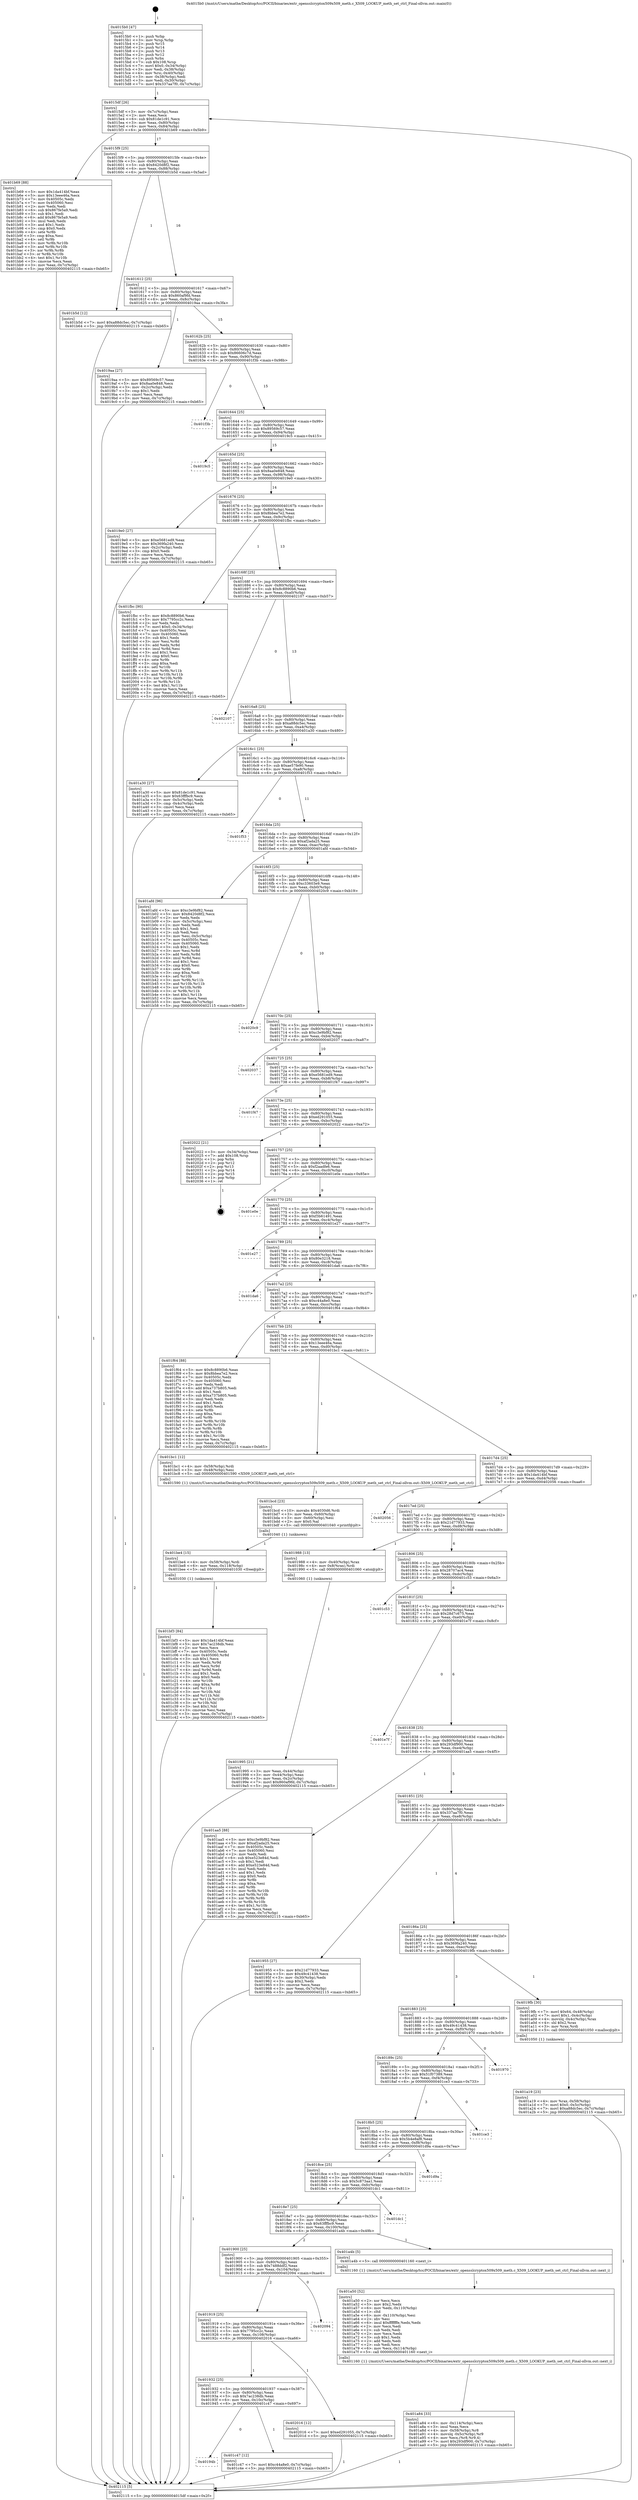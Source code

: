 digraph "0x4015b0" {
  label = "0x4015b0 (/mnt/c/Users/mathe/Desktop/tcc/POCII/binaries/extr_opensslcryptox509x509_meth.c_X509_LOOKUP_meth_set_ctrl_Final-ollvm.out::main(0))"
  labelloc = "t"
  node[shape=record]

  Entry [label="",width=0.3,height=0.3,shape=circle,fillcolor=black,style=filled]
  "0x4015df" [label="{
     0x4015df [26]\l
     | [instrs]\l
     &nbsp;&nbsp;0x4015df \<+3\>: mov -0x7c(%rbp),%eax\l
     &nbsp;&nbsp;0x4015e2 \<+2\>: mov %eax,%ecx\l
     &nbsp;&nbsp;0x4015e4 \<+6\>: sub $0x81de1c91,%ecx\l
     &nbsp;&nbsp;0x4015ea \<+3\>: mov %eax,-0x80(%rbp)\l
     &nbsp;&nbsp;0x4015ed \<+6\>: mov %ecx,-0x84(%rbp)\l
     &nbsp;&nbsp;0x4015f3 \<+6\>: je 0000000000401b69 \<main+0x5b9\>\l
  }"]
  "0x401b69" [label="{
     0x401b69 [88]\l
     | [instrs]\l
     &nbsp;&nbsp;0x401b69 \<+5\>: mov $0x1da414bf,%eax\l
     &nbsp;&nbsp;0x401b6e \<+5\>: mov $0x13eee46a,%ecx\l
     &nbsp;&nbsp;0x401b73 \<+7\>: mov 0x40505c,%edx\l
     &nbsp;&nbsp;0x401b7a \<+7\>: mov 0x405060,%esi\l
     &nbsp;&nbsp;0x401b81 \<+2\>: mov %edx,%edi\l
     &nbsp;&nbsp;0x401b83 \<+6\>: sub $0x867fe5a9,%edi\l
     &nbsp;&nbsp;0x401b89 \<+3\>: sub $0x1,%edi\l
     &nbsp;&nbsp;0x401b8c \<+6\>: add $0x867fe5a9,%edi\l
     &nbsp;&nbsp;0x401b92 \<+3\>: imul %edi,%edx\l
     &nbsp;&nbsp;0x401b95 \<+3\>: and $0x1,%edx\l
     &nbsp;&nbsp;0x401b98 \<+3\>: cmp $0x0,%edx\l
     &nbsp;&nbsp;0x401b9b \<+4\>: sete %r8b\l
     &nbsp;&nbsp;0x401b9f \<+3\>: cmp $0xa,%esi\l
     &nbsp;&nbsp;0x401ba2 \<+4\>: setl %r9b\l
     &nbsp;&nbsp;0x401ba6 \<+3\>: mov %r8b,%r10b\l
     &nbsp;&nbsp;0x401ba9 \<+3\>: and %r9b,%r10b\l
     &nbsp;&nbsp;0x401bac \<+3\>: xor %r9b,%r8b\l
     &nbsp;&nbsp;0x401baf \<+3\>: or %r8b,%r10b\l
     &nbsp;&nbsp;0x401bb2 \<+4\>: test $0x1,%r10b\l
     &nbsp;&nbsp;0x401bb6 \<+3\>: cmovne %ecx,%eax\l
     &nbsp;&nbsp;0x401bb9 \<+3\>: mov %eax,-0x7c(%rbp)\l
     &nbsp;&nbsp;0x401bbc \<+5\>: jmp 0000000000402115 \<main+0xb65\>\l
  }"]
  "0x4015f9" [label="{
     0x4015f9 [25]\l
     | [instrs]\l
     &nbsp;&nbsp;0x4015f9 \<+5\>: jmp 00000000004015fe \<main+0x4e\>\l
     &nbsp;&nbsp;0x4015fe \<+3\>: mov -0x80(%rbp),%eax\l
     &nbsp;&nbsp;0x401601 \<+5\>: sub $0x8420d8f2,%eax\l
     &nbsp;&nbsp;0x401606 \<+6\>: mov %eax,-0x88(%rbp)\l
     &nbsp;&nbsp;0x40160c \<+6\>: je 0000000000401b5d \<main+0x5ad\>\l
  }"]
  Exit [label="",width=0.3,height=0.3,shape=circle,fillcolor=black,style=filled,peripheries=2]
  "0x401b5d" [label="{
     0x401b5d [12]\l
     | [instrs]\l
     &nbsp;&nbsp;0x401b5d \<+7\>: movl $0xa88dc5ec,-0x7c(%rbp)\l
     &nbsp;&nbsp;0x401b64 \<+5\>: jmp 0000000000402115 \<main+0xb65\>\l
  }"]
  "0x401612" [label="{
     0x401612 [25]\l
     | [instrs]\l
     &nbsp;&nbsp;0x401612 \<+5\>: jmp 0000000000401617 \<main+0x67\>\l
     &nbsp;&nbsp;0x401617 \<+3\>: mov -0x80(%rbp),%eax\l
     &nbsp;&nbsp;0x40161a \<+5\>: sub $0x860af9fd,%eax\l
     &nbsp;&nbsp;0x40161f \<+6\>: mov %eax,-0x8c(%rbp)\l
     &nbsp;&nbsp;0x401625 \<+6\>: je 00000000004019aa \<main+0x3fa\>\l
  }"]
  "0x40194b" [label="{
     0x40194b\l
  }", style=dashed]
  "0x4019aa" [label="{
     0x4019aa [27]\l
     | [instrs]\l
     &nbsp;&nbsp;0x4019aa \<+5\>: mov $0x89569c57,%eax\l
     &nbsp;&nbsp;0x4019af \<+5\>: mov $0x8aa0e848,%ecx\l
     &nbsp;&nbsp;0x4019b4 \<+3\>: mov -0x2c(%rbp),%edx\l
     &nbsp;&nbsp;0x4019b7 \<+3\>: cmp $0x1,%edx\l
     &nbsp;&nbsp;0x4019ba \<+3\>: cmovl %ecx,%eax\l
     &nbsp;&nbsp;0x4019bd \<+3\>: mov %eax,-0x7c(%rbp)\l
     &nbsp;&nbsp;0x4019c0 \<+5\>: jmp 0000000000402115 \<main+0xb65\>\l
  }"]
  "0x40162b" [label="{
     0x40162b [25]\l
     | [instrs]\l
     &nbsp;&nbsp;0x40162b \<+5\>: jmp 0000000000401630 \<main+0x80\>\l
     &nbsp;&nbsp;0x401630 \<+3\>: mov -0x80(%rbp),%eax\l
     &nbsp;&nbsp;0x401633 \<+5\>: sub $0x86606c7d,%eax\l
     &nbsp;&nbsp;0x401638 \<+6\>: mov %eax,-0x90(%rbp)\l
     &nbsp;&nbsp;0x40163e \<+6\>: je 0000000000401f3b \<main+0x98b\>\l
  }"]
  "0x401c47" [label="{
     0x401c47 [12]\l
     | [instrs]\l
     &nbsp;&nbsp;0x401c47 \<+7\>: movl $0xc44a8e0,-0x7c(%rbp)\l
     &nbsp;&nbsp;0x401c4e \<+5\>: jmp 0000000000402115 \<main+0xb65\>\l
  }"]
  "0x401f3b" [label="{
     0x401f3b\l
  }", style=dashed]
  "0x401644" [label="{
     0x401644 [25]\l
     | [instrs]\l
     &nbsp;&nbsp;0x401644 \<+5\>: jmp 0000000000401649 \<main+0x99\>\l
     &nbsp;&nbsp;0x401649 \<+3\>: mov -0x80(%rbp),%eax\l
     &nbsp;&nbsp;0x40164c \<+5\>: sub $0x89569c57,%eax\l
     &nbsp;&nbsp;0x401651 \<+6\>: mov %eax,-0x94(%rbp)\l
     &nbsp;&nbsp;0x401657 \<+6\>: je 00000000004019c5 \<main+0x415\>\l
  }"]
  "0x401932" [label="{
     0x401932 [25]\l
     | [instrs]\l
     &nbsp;&nbsp;0x401932 \<+5\>: jmp 0000000000401937 \<main+0x387\>\l
     &nbsp;&nbsp;0x401937 \<+3\>: mov -0x80(%rbp),%eax\l
     &nbsp;&nbsp;0x40193a \<+5\>: sub $0x7ac238db,%eax\l
     &nbsp;&nbsp;0x40193f \<+6\>: mov %eax,-0x10c(%rbp)\l
     &nbsp;&nbsp;0x401945 \<+6\>: je 0000000000401c47 \<main+0x697\>\l
  }"]
  "0x4019c5" [label="{
     0x4019c5\l
  }", style=dashed]
  "0x40165d" [label="{
     0x40165d [25]\l
     | [instrs]\l
     &nbsp;&nbsp;0x40165d \<+5\>: jmp 0000000000401662 \<main+0xb2\>\l
     &nbsp;&nbsp;0x401662 \<+3\>: mov -0x80(%rbp),%eax\l
     &nbsp;&nbsp;0x401665 \<+5\>: sub $0x8aa0e848,%eax\l
     &nbsp;&nbsp;0x40166a \<+6\>: mov %eax,-0x98(%rbp)\l
     &nbsp;&nbsp;0x401670 \<+6\>: je 00000000004019e0 \<main+0x430\>\l
  }"]
  "0x402016" [label="{
     0x402016 [12]\l
     | [instrs]\l
     &nbsp;&nbsp;0x402016 \<+7\>: movl $0xed291055,-0x7c(%rbp)\l
     &nbsp;&nbsp;0x40201d \<+5\>: jmp 0000000000402115 \<main+0xb65\>\l
  }"]
  "0x4019e0" [label="{
     0x4019e0 [27]\l
     | [instrs]\l
     &nbsp;&nbsp;0x4019e0 \<+5\>: mov $0xe5681ed9,%eax\l
     &nbsp;&nbsp;0x4019e5 \<+5\>: mov $0x369fa240,%ecx\l
     &nbsp;&nbsp;0x4019ea \<+3\>: mov -0x2c(%rbp),%edx\l
     &nbsp;&nbsp;0x4019ed \<+3\>: cmp $0x0,%edx\l
     &nbsp;&nbsp;0x4019f0 \<+3\>: cmove %ecx,%eax\l
     &nbsp;&nbsp;0x4019f3 \<+3\>: mov %eax,-0x7c(%rbp)\l
     &nbsp;&nbsp;0x4019f6 \<+5\>: jmp 0000000000402115 \<main+0xb65\>\l
  }"]
  "0x401676" [label="{
     0x401676 [25]\l
     | [instrs]\l
     &nbsp;&nbsp;0x401676 \<+5\>: jmp 000000000040167b \<main+0xcb\>\l
     &nbsp;&nbsp;0x40167b \<+3\>: mov -0x80(%rbp),%eax\l
     &nbsp;&nbsp;0x40167e \<+5\>: sub $0x8bbea7e2,%eax\l
     &nbsp;&nbsp;0x401683 \<+6\>: mov %eax,-0x9c(%rbp)\l
     &nbsp;&nbsp;0x401689 \<+6\>: je 0000000000401fbc \<main+0xa0c\>\l
  }"]
  "0x401919" [label="{
     0x401919 [25]\l
     | [instrs]\l
     &nbsp;&nbsp;0x401919 \<+5\>: jmp 000000000040191e \<main+0x36e\>\l
     &nbsp;&nbsp;0x40191e \<+3\>: mov -0x80(%rbp),%eax\l
     &nbsp;&nbsp;0x401921 \<+5\>: sub $0x7795cc2c,%eax\l
     &nbsp;&nbsp;0x401926 \<+6\>: mov %eax,-0x108(%rbp)\l
     &nbsp;&nbsp;0x40192c \<+6\>: je 0000000000402016 \<main+0xa66\>\l
  }"]
  "0x401fbc" [label="{
     0x401fbc [90]\l
     | [instrs]\l
     &nbsp;&nbsp;0x401fbc \<+5\>: mov $0x8c8890b6,%eax\l
     &nbsp;&nbsp;0x401fc1 \<+5\>: mov $0x7795cc2c,%ecx\l
     &nbsp;&nbsp;0x401fc6 \<+2\>: xor %edx,%edx\l
     &nbsp;&nbsp;0x401fc8 \<+7\>: movl $0x0,-0x34(%rbp)\l
     &nbsp;&nbsp;0x401fcf \<+7\>: mov 0x40505c,%esi\l
     &nbsp;&nbsp;0x401fd6 \<+7\>: mov 0x405060,%edi\l
     &nbsp;&nbsp;0x401fdd \<+3\>: sub $0x1,%edx\l
     &nbsp;&nbsp;0x401fe0 \<+3\>: mov %esi,%r8d\l
     &nbsp;&nbsp;0x401fe3 \<+3\>: add %edx,%r8d\l
     &nbsp;&nbsp;0x401fe6 \<+4\>: imul %r8d,%esi\l
     &nbsp;&nbsp;0x401fea \<+3\>: and $0x1,%esi\l
     &nbsp;&nbsp;0x401fed \<+3\>: cmp $0x0,%esi\l
     &nbsp;&nbsp;0x401ff0 \<+4\>: sete %r9b\l
     &nbsp;&nbsp;0x401ff4 \<+3\>: cmp $0xa,%edi\l
     &nbsp;&nbsp;0x401ff7 \<+4\>: setl %r10b\l
     &nbsp;&nbsp;0x401ffb \<+3\>: mov %r9b,%r11b\l
     &nbsp;&nbsp;0x401ffe \<+3\>: and %r10b,%r11b\l
     &nbsp;&nbsp;0x402001 \<+3\>: xor %r10b,%r9b\l
     &nbsp;&nbsp;0x402004 \<+3\>: or %r9b,%r11b\l
     &nbsp;&nbsp;0x402007 \<+4\>: test $0x1,%r11b\l
     &nbsp;&nbsp;0x40200b \<+3\>: cmovne %ecx,%eax\l
     &nbsp;&nbsp;0x40200e \<+3\>: mov %eax,-0x7c(%rbp)\l
     &nbsp;&nbsp;0x402011 \<+5\>: jmp 0000000000402115 \<main+0xb65\>\l
  }"]
  "0x40168f" [label="{
     0x40168f [25]\l
     | [instrs]\l
     &nbsp;&nbsp;0x40168f \<+5\>: jmp 0000000000401694 \<main+0xe4\>\l
     &nbsp;&nbsp;0x401694 \<+3\>: mov -0x80(%rbp),%eax\l
     &nbsp;&nbsp;0x401697 \<+5\>: sub $0x8c8890b6,%eax\l
     &nbsp;&nbsp;0x40169c \<+6\>: mov %eax,-0xa0(%rbp)\l
     &nbsp;&nbsp;0x4016a2 \<+6\>: je 0000000000402107 \<main+0xb57\>\l
  }"]
  "0x402094" [label="{
     0x402094\l
  }", style=dashed]
  "0x402107" [label="{
     0x402107\l
  }", style=dashed]
  "0x4016a8" [label="{
     0x4016a8 [25]\l
     | [instrs]\l
     &nbsp;&nbsp;0x4016a8 \<+5\>: jmp 00000000004016ad \<main+0xfd\>\l
     &nbsp;&nbsp;0x4016ad \<+3\>: mov -0x80(%rbp),%eax\l
     &nbsp;&nbsp;0x4016b0 \<+5\>: sub $0xa88dc5ec,%eax\l
     &nbsp;&nbsp;0x4016b5 \<+6\>: mov %eax,-0xa4(%rbp)\l
     &nbsp;&nbsp;0x4016bb \<+6\>: je 0000000000401a30 \<main+0x480\>\l
  }"]
  "0x401bf3" [label="{
     0x401bf3 [84]\l
     | [instrs]\l
     &nbsp;&nbsp;0x401bf3 \<+5\>: mov $0x1da414bf,%eax\l
     &nbsp;&nbsp;0x401bf8 \<+5\>: mov $0x7ac238db,%esi\l
     &nbsp;&nbsp;0x401bfd \<+2\>: xor %ecx,%ecx\l
     &nbsp;&nbsp;0x401bff \<+7\>: mov 0x40505c,%edx\l
     &nbsp;&nbsp;0x401c06 \<+8\>: mov 0x405060,%r8d\l
     &nbsp;&nbsp;0x401c0e \<+3\>: sub $0x1,%ecx\l
     &nbsp;&nbsp;0x401c11 \<+3\>: mov %edx,%r9d\l
     &nbsp;&nbsp;0x401c14 \<+3\>: add %ecx,%r9d\l
     &nbsp;&nbsp;0x401c17 \<+4\>: imul %r9d,%edx\l
     &nbsp;&nbsp;0x401c1b \<+3\>: and $0x1,%edx\l
     &nbsp;&nbsp;0x401c1e \<+3\>: cmp $0x0,%edx\l
     &nbsp;&nbsp;0x401c21 \<+4\>: sete %r10b\l
     &nbsp;&nbsp;0x401c25 \<+4\>: cmp $0xa,%r8d\l
     &nbsp;&nbsp;0x401c29 \<+4\>: setl %r11b\l
     &nbsp;&nbsp;0x401c2d \<+3\>: mov %r10b,%bl\l
     &nbsp;&nbsp;0x401c30 \<+3\>: and %r11b,%bl\l
     &nbsp;&nbsp;0x401c33 \<+3\>: xor %r11b,%r10b\l
     &nbsp;&nbsp;0x401c36 \<+3\>: or %r10b,%bl\l
     &nbsp;&nbsp;0x401c39 \<+3\>: test $0x1,%bl\l
     &nbsp;&nbsp;0x401c3c \<+3\>: cmovne %esi,%eax\l
     &nbsp;&nbsp;0x401c3f \<+3\>: mov %eax,-0x7c(%rbp)\l
     &nbsp;&nbsp;0x401c42 \<+5\>: jmp 0000000000402115 \<main+0xb65\>\l
  }"]
  "0x401a30" [label="{
     0x401a30 [27]\l
     | [instrs]\l
     &nbsp;&nbsp;0x401a30 \<+5\>: mov $0x81de1c91,%eax\l
     &nbsp;&nbsp;0x401a35 \<+5\>: mov $0x63fffbc9,%ecx\l
     &nbsp;&nbsp;0x401a3a \<+3\>: mov -0x5c(%rbp),%edx\l
     &nbsp;&nbsp;0x401a3d \<+3\>: cmp -0x4c(%rbp),%edx\l
     &nbsp;&nbsp;0x401a40 \<+3\>: cmovl %ecx,%eax\l
     &nbsp;&nbsp;0x401a43 \<+3\>: mov %eax,-0x7c(%rbp)\l
     &nbsp;&nbsp;0x401a46 \<+5\>: jmp 0000000000402115 \<main+0xb65\>\l
  }"]
  "0x4016c1" [label="{
     0x4016c1 [25]\l
     | [instrs]\l
     &nbsp;&nbsp;0x4016c1 \<+5\>: jmp 00000000004016c6 \<main+0x116\>\l
     &nbsp;&nbsp;0x4016c6 \<+3\>: mov -0x80(%rbp),%eax\l
     &nbsp;&nbsp;0x4016c9 \<+5\>: sub $0xae57fe90,%eax\l
     &nbsp;&nbsp;0x4016ce \<+6\>: mov %eax,-0xa8(%rbp)\l
     &nbsp;&nbsp;0x4016d4 \<+6\>: je 0000000000401f53 \<main+0x9a3\>\l
  }"]
  "0x401be4" [label="{
     0x401be4 [15]\l
     | [instrs]\l
     &nbsp;&nbsp;0x401be4 \<+4\>: mov -0x58(%rbp),%rdi\l
     &nbsp;&nbsp;0x401be8 \<+6\>: mov %eax,-0x118(%rbp)\l
     &nbsp;&nbsp;0x401bee \<+5\>: call 0000000000401030 \<free@plt\>\l
     | [calls]\l
     &nbsp;&nbsp;0x401030 \{1\} (unknown)\l
  }"]
  "0x401f53" [label="{
     0x401f53\l
  }", style=dashed]
  "0x4016da" [label="{
     0x4016da [25]\l
     | [instrs]\l
     &nbsp;&nbsp;0x4016da \<+5\>: jmp 00000000004016df \<main+0x12f\>\l
     &nbsp;&nbsp;0x4016df \<+3\>: mov -0x80(%rbp),%eax\l
     &nbsp;&nbsp;0x4016e2 \<+5\>: sub $0xaf2ada25,%eax\l
     &nbsp;&nbsp;0x4016e7 \<+6\>: mov %eax,-0xac(%rbp)\l
     &nbsp;&nbsp;0x4016ed \<+6\>: je 0000000000401afd \<main+0x54d\>\l
  }"]
  "0x401bcd" [label="{
     0x401bcd [23]\l
     | [instrs]\l
     &nbsp;&nbsp;0x401bcd \<+10\>: movabs $0x4030d6,%rdi\l
     &nbsp;&nbsp;0x401bd7 \<+3\>: mov %eax,-0x60(%rbp)\l
     &nbsp;&nbsp;0x401bda \<+3\>: mov -0x60(%rbp),%esi\l
     &nbsp;&nbsp;0x401bdd \<+2\>: mov $0x0,%al\l
     &nbsp;&nbsp;0x401bdf \<+5\>: call 0000000000401040 \<printf@plt\>\l
     | [calls]\l
     &nbsp;&nbsp;0x401040 \{1\} (unknown)\l
  }"]
  "0x401afd" [label="{
     0x401afd [96]\l
     | [instrs]\l
     &nbsp;&nbsp;0x401afd \<+5\>: mov $0xc3e9bf82,%eax\l
     &nbsp;&nbsp;0x401b02 \<+5\>: mov $0x8420d8f2,%ecx\l
     &nbsp;&nbsp;0x401b07 \<+2\>: xor %edx,%edx\l
     &nbsp;&nbsp;0x401b09 \<+3\>: mov -0x5c(%rbp),%esi\l
     &nbsp;&nbsp;0x401b0c \<+2\>: mov %edx,%edi\l
     &nbsp;&nbsp;0x401b0e \<+3\>: sub $0x1,%edi\l
     &nbsp;&nbsp;0x401b11 \<+2\>: sub %edi,%esi\l
     &nbsp;&nbsp;0x401b13 \<+3\>: mov %esi,-0x5c(%rbp)\l
     &nbsp;&nbsp;0x401b16 \<+7\>: mov 0x40505c,%esi\l
     &nbsp;&nbsp;0x401b1d \<+7\>: mov 0x405060,%edi\l
     &nbsp;&nbsp;0x401b24 \<+3\>: sub $0x1,%edx\l
     &nbsp;&nbsp;0x401b27 \<+3\>: mov %esi,%r8d\l
     &nbsp;&nbsp;0x401b2a \<+3\>: add %edx,%r8d\l
     &nbsp;&nbsp;0x401b2d \<+4\>: imul %r8d,%esi\l
     &nbsp;&nbsp;0x401b31 \<+3\>: and $0x1,%esi\l
     &nbsp;&nbsp;0x401b34 \<+3\>: cmp $0x0,%esi\l
     &nbsp;&nbsp;0x401b37 \<+4\>: sete %r9b\l
     &nbsp;&nbsp;0x401b3b \<+3\>: cmp $0xa,%edi\l
     &nbsp;&nbsp;0x401b3e \<+4\>: setl %r10b\l
     &nbsp;&nbsp;0x401b42 \<+3\>: mov %r9b,%r11b\l
     &nbsp;&nbsp;0x401b45 \<+3\>: and %r10b,%r11b\l
     &nbsp;&nbsp;0x401b48 \<+3\>: xor %r10b,%r9b\l
     &nbsp;&nbsp;0x401b4b \<+3\>: or %r9b,%r11b\l
     &nbsp;&nbsp;0x401b4e \<+4\>: test $0x1,%r11b\l
     &nbsp;&nbsp;0x401b52 \<+3\>: cmovne %ecx,%eax\l
     &nbsp;&nbsp;0x401b55 \<+3\>: mov %eax,-0x7c(%rbp)\l
     &nbsp;&nbsp;0x401b58 \<+5\>: jmp 0000000000402115 \<main+0xb65\>\l
  }"]
  "0x4016f3" [label="{
     0x4016f3 [25]\l
     | [instrs]\l
     &nbsp;&nbsp;0x4016f3 \<+5\>: jmp 00000000004016f8 \<main+0x148\>\l
     &nbsp;&nbsp;0x4016f8 \<+3\>: mov -0x80(%rbp),%eax\l
     &nbsp;&nbsp;0x4016fb \<+5\>: sub $0xc33603e9,%eax\l
     &nbsp;&nbsp;0x401700 \<+6\>: mov %eax,-0xb0(%rbp)\l
     &nbsp;&nbsp;0x401706 \<+6\>: je 00000000004020c9 \<main+0xb19\>\l
  }"]
  "0x401a84" [label="{
     0x401a84 [33]\l
     | [instrs]\l
     &nbsp;&nbsp;0x401a84 \<+6\>: mov -0x114(%rbp),%ecx\l
     &nbsp;&nbsp;0x401a8a \<+3\>: imul %eax,%ecx\l
     &nbsp;&nbsp;0x401a8d \<+4\>: mov -0x58(%rbp),%r8\l
     &nbsp;&nbsp;0x401a91 \<+4\>: movslq -0x5c(%rbp),%r9\l
     &nbsp;&nbsp;0x401a95 \<+4\>: mov %ecx,(%r8,%r9,4)\l
     &nbsp;&nbsp;0x401a99 \<+7\>: movl $0x293df900,-0x7c(%rbp)\l
     &nbsp;&nbsp;0x401aa0 \<+5\>: jmp 0000000000402115 \<main+0xb65\>\l
  }"]
  "0x4020c9" [label="{
     0x4020c9\l
  }", style=dashed]
  "0x40170c" [label="{
     0x40170c [25]\l
     | [instrs]\l
     &nbsp;&nbsp;0x40170c \<+5\>: jmp 0000000000401711 \<main+0x161\>\l
     &nbsp;&nbsp;0x401711 \<+3\>: mov -0x80(%rbp),%eax\l
     &nbsp;&nbsp;0x401714 \<+5\>: sub $0xc3e9bf82,%eax\l
     &nbsp;&nbsp;0x401719 \<+6\>: mov %eax,-0xb4(%rbp)\l
     &nbsp;&nbsp;0x40171f \<+6\>: je 0000000000402037 \<main+0xa87\>\l
  }"]
  "0x401a50" [label="{
     0x401a50 [52]\l
     | [instrs]\l
     &nbsp;&nbsp;0x401a50 \<+2\>: xor %ecx,%ecx\l
     &nbsp;&nbsp;0x401a52 \<+5\>: mov $0x2,%edx\l
     &nbsp;&nbsp;0x401a57 \<+6\>: mov %edx,-0x110(%rbp)\l
     &nbsp;&nbsp;0x401a5d \<+1\>: cltd\l
     &nbsp;&nbsp;0x401a5e \<+6\>: mov -0x110(%rbp),%esi\l
     &nbsp;&nbsp;0x401a64 \<+2\>: idiv %esi\l
     &nbsp;&nbsp;0x401a66 \<+6\>: imul $0xfffffffe,%edx,%edx\l
     &nbsp;&nbsp;0x401a6c \<+2\>: mov %ecx,%edi\l
     &nbsp;&nbsp;0x401a6e \<+2\>: sub %edx,%edi\l
     &nbsp;&nbsp;0x401a70 \<+2\>: mov %ecx,%edx\l
     &nbsp;&nbsp;0x401a72 \<+3\>: sub $0x1,%edx\l
     &nbsp;&nbsp;0x401a75 \<+2\>: add %edx,%edi\l
     &nbsp;&nbsp;0x401a77 \<+2\>: sub %edi,%ecx\l
     &nbsp;&nbsp;0x401a79 \<+6\>: mov %ecx,-0x114(%rbp)\l
     &nbsp;&nbsp;0x401a7f \<+5\>: call 0000000000401160 \<next_i\>\l
     | [calls]\l
     &nbsp;&nbsp;0x401160 \{1\} (/mnt/c/Users/mathe/Desktop/tcc/POCII/binaries/extr_opensslcryptox509x509_meth.c_X509_LOOKUP_meth_set_ctrl_Final-ollvm.out::next_i)\l
  }"]
  "0x402037" [label="{
     0x402037\l
  }", style=dashed]
  "0x401725" [label="{
     0x401725 [25]\l
     | [instrs]\l
     &nbsp;&nbsp;0x401725 \<+5\>: jmp 000000000040172a \<main+0x17a\>\l
     &nbsp;&nbsp;0x40172a \<+3\>: mov -0x80(%rbp),%eax\l
     &nbsp;&nbsp;0x40172d \<+5\>: sub $0xe5681ed9,%eax\l
     &nbsp;&nbsp;0x401732 \<+6\>: mov %eax,-0xb8(%rbp)\l
     &nbsp;&nbsp;0x401738 \<+6\>: je 0000000000401f47 \<main+0x997\>\l
  }"]
  "0x401900" [label="{
     0x401900 [25]\l
     | [instrs]\l
     &nbsp;&nbsp;0x401900 \<+5\>: jmp 0000000000401905 \<main+0x355\>\l
     &nbsp;&nbsp;0x401905 \<+3\>: mov -0x80(%rbp),%eax\l
     &nbsp;&nbsp;0x401908 \<+5\>: sub $0x7488ddf2,%eax\l
     &nbsp;&nbsp;0x40190d \<+6\>: mov %eax,-0x104(%rbp)\l
     &nbsp;&nbsp;0x401913 \<+6\>: je 0000000000402094 \<main+0xae4\>\l
  }"]
  "0x401f47" [label="{
     0x401f47\l
  }", style=dashed]
  "0x40173e" [label="{
     0x40173e [25]\l
     | [instrs]\l
     &nbsp;&nbsp;0x40173e \<+5\>: jmp 0000000000401743 \<main+0x193\>\l
     &nbsp;&nbsp;0x401743 \<+3\>: mov -0x80(%rbp),%eax\l
     &nbsp;&nbsp;0x401746 \<+5\>: sub $0xed291055,%eax\l
     &nbsp;&nbsp;0x40174b \<+6\>: mov %eax,-0xbc(%rbp)\l
     &nbsp;&nbsp;0x401751 \<+6\>: je 0000000000402022 \<main+0xa72\>\l
  }"]
  "0x401a4b" [label="{
     0x401a4b [5]\l
     | [instrs]\l
     &nbsp;&nbsp;0x401a4b \<+5\>: call 0000000000401160 \<next_i\>\l
     | [calls]\l
     &nbsp;&nbsp;0x401160 \{1\} (/mnt/c/Users/mathe/Desktop/tcc/POCII/binaries/extr_opensslcryptox509x509_meth.c_X509_LOOKUP_meth_set_ctrl_Final-ollvm.out::next_i)\l
  }"]
  "0x402022" [label="{
     0x402022 [21]\l
     | [instrs]\l
     &nbsp;&nbsp;0x402022 \<+3\>: mov -0x34(%rbp),%eax\l
     &nbsp;&nbsp;0x402025 \<+7\>: add $0x108,%rsp\l
     &nbsp;&nbsp;0x40202c \<+1\>: pop %rbx\l
     &nbsp;&nbsp;0x40202d \<+2\>: pop %r12\l
     &nbsp;&nbsp;0x40202f \<+2\>: pop %r13\l
     &nbsp;&nbsp;0x402031 \<+2\>: pop %r14\l
     &nbsp;&nbsp;0x402033 \<+2\>: pop %r15\l
     &nbsp;&nbsp;0x402035 \<+1\>: pop %rbp\l
     &nbsp;&nbsp;0x402036 \<+1\>: ret\l
  }"]
  "0x401757" [label="{
     0x401757 [25]\l
     | [instrs]\l
     &nbsp;&nbsp;0x401757 \<+5\>: jmp 000000000040175c \<main+0x1ac\>\l
     &nbsp;&nbsp;0x40175c \<+3\>: mov -0x80(%rbp),%eax\l
     &nbsp;&nbsp;0x40175f \<+5\>: sub $0xf2aadfe6,%eax\l
     &nbsp;&nbsp;0x401764 \<+6\>: mov %eax,-0xc0(%rbp)\l
     &nbsp;&nbsp;0x40176a \<+6\>: je 0000000000401e0e \<main+0x85e\>\l
  }"]
  "0x4018e7" [label="{
     0x4018e7 [25]\l
     | [instrs]\l
     &nbsp;&nbsp;0x4018e7 \<+5\>: jmp 00000000004018ec \<main+0x33c\>\l
     &nbsp;&nbsp;0x4018ec \<+3\>: mov -0x80(%rbp),%eax\l
     &nbsp;&nbsp;0x4018ef \<+5\>: sub $0x63fffbc9,%eax\l
     &nbsp;&nbsp;0x4018f4 \<+6\>: mov %eax,-0x100(%rbp)\l
     &nbsp;&nbsp;0x4018fa \<+6\>: je 0000000000401a4b \<main+0x49b\>\l
  }"]
  "0x401e0e" [label="{
     0x401e0e\l
  }", style=dashed]
  "0x401770" [label="{
     0x401770 [25]\l
     | [instrs]\l
     &nbsp;&nbsp;0x401770 \<+5\>: jmp 0000000000401775 \<main+0x1c5\>\l
     &nbsp;&nbsp;0x401775 \<+3\>: mov -0x80(%rbp),%eax\l
     &nbsp;&nbsp;0x401778 \<+5\>: sub $0xf3b61491,%eax\l
     &nbsp;&nbsp;0x40177d \<+6\>: mov %eax,-0xc4(%rbp)\l
     &nbsp;&nbsp;0x401783 \<+6\>: je 0000000000401e27 \<main+0x877\>\l
  }"]
  "0x401dc1" [label="{
     0x401dc1\l
  }", style=dashed]
  "0x401e27" [label="{
     0x401e27\l
  }", style=dashed]
  "0x401789" [label="{
     0x401789 [25]\l
     | [instrs]\l
     &nbsp;&nbsp;0x401789 \<+5\>: jmp 000000000040178e \<main+0x1de\>\l
     &nbsp;&nbsp;0x40178e \<+3\>: mov -0x80(%rbp),%eax\l
     &nbsp;&nbsp;0x401791 \<+5\>: sub $0x80e3218,%eax\l
     &nbsp;&nbsp;0x401796 \<+6\>: mov %eax,-0xc8(%rbp)\l
     &nbsp;&nbsp;0x40179c \<+6\>: je 0000000000401da6 \<main+0x7f6\>\l
  }"]
  "0x4018ce" [label="{
     0x4018ce [25]\l
     | [instrs]\l
     &nbsp;&nbsp;0x4018ce \<+5\>: jmp 00000000004018d3 \<main+0x323\>\l
     &nbsp;&nbsp;0x4018d3 \<+3\>: mov -0x80(%rbp),%eax\l
     &nbsp;&nbsp;0x4018d6 \<+5\>: sub $0x5c873aa1,%eax\l
     &nbsp;&nbsp;0x4018db \<+6\>: mov %eax,-0xfc(%rbp)\l
     &nbsp;&nbsp;0x4018e1 \<+6\>: je 0000000000401dc1 \<main+0x811\>\l
  }"]
  "0x401da6" [label="{
     0x401da6\l
  }", style=dashed]
  "0x4017a2" [label="{
     0x4017a2 [25]\l
     | [instrs]\l
     &nbsp;&nbsp;0x4017a2 \<+5\>: jmp 00000000004017a7 \<main+0x1f7\>\l
     &nbsp;&nbsp;0x4017a7 \<+3\>: mov -0x80(%rbp),%eax\l
     &nbsp;&nbsp;0x4017aa \<+5\>: sub $0xc44a8e0,%eax\l
     &nbsp;&nbsp;0x4017af \<+6\>: mov %eax,-0xcc(%rbp)\l
     &nbsp;&nbsp;0x4017b5 \<+6\>: je 0000000000401f64 \<main+0x9b4\>\l
  }"]
  "0x401d9a" [label="{
     0x401d9a\l
  }", style=dashed]
  "0x401f64" [label="{
     0x401f64 [88]\l
     | [instrs]\l
     &nbsp;&nbsp;0x401f64 \<+5\>: mov $0x8c8890b6,%eax\l
     &nbsp;&nbsp;0x401f69 \<+5\>: mov $0x8bbea7e2,%ecx\l
     &nbsp;&nbsp;0x401f6e \<+7\>: mov 0x40505c,%edx\l
     &nbsp;&nbsp;0x401f75 \<+7\>: mov 0x405060,%esi\l
     &nbsp;&nbsp;0x401f7c \<+2\>: mov %edx,%edi\l
     &nbsp;&nbsp;0x401f7e \<+6\>: add $0xa737b805,%edi\l
     &nbsp;&nbsp;0x401f84 \<+3\>: sub $0x1,%edi\l
     &nbsp;&nbsp;0x401f87 \<+6\>: sub $0xa737b805,%edi\l
     &nbsp;&nbsp;0x401f8d \<+3\>: imul %edi,%edx\l
     &nbsp;&nbsp;0x401f90 \<+3\>: and $0x1,%edx\l
     &nbsp;&nbsp;0x401f93 \<+3\>: cmp $0x0,%edx\l
     &nbsp;&nbsp;0x401f96 \<+4\>: sete %r8b\l
     &nbsp;&nbsp;0x401f9a \<+3\>: cmp $0xa,%esi\l
     &nbsp;&nbsp;0x401f9d \<+4\>: setl %r9b\l
     &nbsp;&nbsp;0x401fa1 \<+3\>: mov %r8b,%r10b\l
     &nbsp;&nbsp;0x401fa4 \<+3\>: and %r9b,%r10b\l
     &nbsp;&nbsp;0x401fa7 \<+3\>: xor %r9b,%r8b\l
     &nbsp;&nbsp;0x401faa \<+3\>: or %r8b,%r10b\l
     &nbsp;&nbsp;0x401fad \<+4\>: test $0x1,%r10b\l
     &nbsp;&nbsp;0x401fb1 \<+3\>: cmovne %ecx,%eax\l
     &nbsp;&nbsp;0x401fb4 \<+3\>: mov %eax,-0x7c(%rbp)\l
     &nbsp;&nbsp;0x401fb7 \<+5\>: jmp 0000000000402115 \<main+0xb65\>\l
  }"]
  "0x4017bb" [label="{
     0x4017bb [25]\l
     | [instrs]\l
     &nbsp;&nbsp;0x4017bb \<+5\>: jmp 00000000004017c0 \<main+0x210\>\l
     &nbsp;&nbsp;0x4017c0 \<+3\>: mov -0x80(%rbp),%eax\l
     &nbsp;&nbsp;0x4017c3 \<+5\>: sub $0x13eee46a,%eax\l
     &nbsp;&nbsp;0x4017c8 \<+6\>: mov %eax,-0xd0(%rbp)\l
     &nbsp;&nbsp;0x4017ce \<+6\>: je 0000000000401bc1 \<main+0x611\>\l
  }"]
  "0x4018b5" [label="{
     0x4018b5 [25]\l
     | [instrs]\l
     &nbsp;&nbsp;0x4018b5 \<+5\>: jmp 00000000004018ba \<main+0x30a\>\l
     &nbsp;&nbsp;0x4018ba \<+3\>: mov -0x80(%rbp),%eax\l
     &nbsp;&nbsp;0x4018bd \<+5\>: sub $0x5b4e8af8,%eax\l
     &nbsp;&nbsp;0x4018c2 \<+6\>: mov %eax,-0xf8(%rbp)\l
     &nbsp;&nbsp;0x4018c8 \<+6\>: je 0000000000401d9a \<main+0x7ea\>\l
  }"]
  "0x401bc1" [label="{
     0x401bc1 [12]\l
     | [instrs]\l
     &nbsp;&nbsp;0x401bc1 \<+4\>: mov -0x58(%rbp),%rdi\l
     &nbsp;&nbsp;0x401bc5 \<+3\>: mov -0x48(%rbp),%esi\l
     &nbsp;&nbsp;0x401bc8 \<+5\>: call 0000000000401590 \<X509_LOOKUP_meth_set_ctrl\>\l
     | [calls]\l
     &nbsp;&nbsp;0x401590 \{1\} (/mnt/c/Users/mathe/Desktop/tcc/POCII/binaries/extr_opensslcryptox509x509_meth.c_X509_LOOKUP_meth_set_ctrl_Final-ollvm.out::X509_LOOKUP_meth_set_ctrl)\l
  }"]
  "0x4017d4" [label="{
     0x4017d4 [25]\l
     | [instrs]\l
     &nbsp;&nbsp;0x4017d4 \<+5\>: jmp 00000000004017d9 \<main+0x229\>\l
     &nbsp;&nbsp;0x4017d9 \<+3\>: mov -0x80(%rbp),%eax\l
     &nbsp;&nbsp;0x4017dc \<+5\>: sub $0x1da414bf,%eax\l
     &nbsp;&nbsp;0x4017e1 \<+6\>: mov %eax,-0xd4(%rbp)\l
     &nbsp;&nbsp;0x4017e7 \<+6\>: je 0000000000402056 \<main+0xaa6\>\l
  }"]
  "0x401ce3" [label="{
     0x401ce3\l
  }", style=dashed]
  "0x402056" [label="{
     0x402056\l
  }", style=dashed]
  "0x4017ed" [label="{
     0x4017ed [25]\l
     | [instrs]\l
     &nbsp;&nbsp;0x4017ed \<+5\>: jmp 00000000004017f2 \<main+0x242\>\l
     &nbsp;&nbsp;0x4017f2 \<+3\>: mov -0x80(%rbp),%eax\l
     &nbsp;&nbsp;0x4017f5 \<+5\>: sub $0x21d77933,%eax\l
     &nbsp;&nbsp;0x4017fa \<+6\>: mov %eax,-0xd8(%rbp)\l
     &nbsp;&nbsp;0x401800 \<+6\>: je 0000000000401988 \<main+0x3d8\>\l
  }"]
  "0x40189c" [label="{
     0x40189c [25]\l
     | [instrs]\l
     &nbsp;&nbsp;0x40189c \<+5\>: jmp 00000000004018a1 \<main+0x2f1\>\l
     &nbsp;&nbsp;0x4018a1 \<+3\>: mov -0x80(%rbp),%eax\l
     &nbsp;&nbsp;0x4018a4 \<+5\>: sub $0x51f07389,%eax\l
     &nbsp;&nbsp;0x4018a9 \<+6\>: mov %eax,-0xf4(%rbp)\l
     &nbsp;&nbsp;0x4018af \<+6\>: je 0000000000401ce3 \<main+0x733\>\l
  }"]
  "0x401988" [label="{
     0x401988 [13]\l
     | [instrs]\l
     &nbsp;&nbsp;0x401988 \<+4\>: mov -0x40(%rbp),%rax\l
     &nbsp;&nbsp;0x40198c \<+4\>: mov 0x8(%rax),%rdi\l
     &nbsp;&nbsp;0x401990 \<+5\>: call 0000000000401060 \<atoi@plt\>\l
     | [calls]\l
     &nbsp;&nbsp;0x401060 \{1\} (unknown)\l
  }"]
  "0x401806" [label="{
     0x401806 [25]\l
     | [instrs]\l
     &nbsp;&nbsp;0x401806 \<+5\>: jmp 000000000040180b \<main+0x25b\>\l
     &nbsp;&nbsp;0x40180b \<+3\>: mov -0x80(%rbp),%eax\l
     &nbsp;&nbsp;0x40180e \<+5\>: sub $0x28707ac4,%eax\l
     &nbsp;&nbsp;0x401813 \<+6\>: mov %eax,-0xdc(%rbp)\l
     &nbsp;&nbsp;0x401819 \<+6\>: je 0000000000401c53 \<main+0x6a3\>\l
  }"]
  "0x401970" [label="{
     0x401970\l
  }", style=dashed]
  "0x401c53" [label="{
     0x401c53\l
  }", style=dashed]
  "0x40181f" [label="{
     0x40181f [25]\l
     | [instrs]\l
     &nbsp;&nbsp;0x40181f \<+5\>: jmp 0000000000401824 \<main+0x274\>\l
     &nbsp;&nbsp;0x401824 \<+3\>: mov -0x80(%rbp),%eax\l
     &nbsp;&nbsp;0x401827 \<+5\>: sub $0x28d7c675,%eax\l
     &nbsp;&nbsp;0x40182c \<+6\>: mov %eax,-0xe0(%rbp)\l
     &nbsp;&nbsp;0x401832 \<+6\>: je 0000000000401e7f \<main+0x8cf\>\l
  }"]
  "0x401a19" [label="{
     0x401a19 [23]\l
     | [instrs]\l
     &nbsp;&nbsp;0x401a19 \<+4\>: mov %rax,-0x58(%rbp)\l
     &nbsp;&nbsp;0x401a1d \<+7\>: movl $0x0,-0x5c(%rbp)\l
     &nbsp;&nbsp;0x401a24 \<+7\>: movl $0xa88dc5ec,-0x7c(%rbp)\l
     &nbsp;&nbsp;0x401a2b \<+5\>: jmp 0000000000402115 \<main+0xb65\>\l
  }"]
  "0x401e7f" [label="{
     0x401e7f\l
  }", style=dashed]
  "0x401838" [label="{
     0x401838 [25]\l
     | [instrs]\l
     &nbsp;&nbsp;0x401838 \<+5\>: jmp 000000000040183d \<main+0x28d\>\l
     &nbsp;&nbsp;0x40183d \<+3\>: mov -0x80(%rbp),%eax\l
     &nbsp;&nbsp;0x401840 \<+5\>: sub $0x293df900,%eax\l
     &nbsp;&nbsp;0x401845 \<+6\>: mov %eax,-0xe4(%rbp)\l
     &nbsp;&nbsp;0x40184b \<+6\>: je 0000000000401aa5 \<main+0x4f5\>\l
  }"]
  "0x401883" [label="{
     0x401883 [25]\l
     | [instrs]\l
     &nbsp;&nbsp;0x401883 \<+5\>: jmp 0000000000401888 \<main+0x2d8\>\l
     &nbsp;&nbsp;0x401888 \<+3\>: mov -0x80(%rbp),%eax\l
     &nbsp;&nbsp;0x40188b \<+5\>: sub $0x49c41438,%eax\l
     &nbsp;&nbsp;0x401890 \<+6\>: mov %eax,-0xf0(%rbp)\l
     &nbsp;&nbsp;0x401896 \<+6\>: je 0000000000401970 \<main+0x3c0\>\l
  }"]
  "0x401aa5" [label="{
     0x401aa5 [88]\l
     | [instrs]\l
     &nbsp;&nbsp;0x401aa5 \<+5\>: mov $0xc3e9bf82,%eax\l
     &nbsp;&nbsp;0x401aaa \<+5\>: mov $0xaf2ada25,%ecx\l
     &nbsp;&nbsp;0x401aaf \<+7\>: mov 0x40505c,%edx\l
     &nbsp;&nbsp;0x401ab6 \<+7\>: mov 0x405060,%esi\l
     &nbsp;&nbsp;0x401abd \<+2\>: mov %edx,%edi\l
     &nbsp;&nbsp;0x401abf \<+6\>: sub $0xe523e84d,%edi\l
     &nbsp;&nbsp;0x401ac5 \<+3\>: sub $0x1,%edi\l
     &nbsp;&nbsp;0x401ac8 \<+6\>: add $0xe523e84d,%edi\l
     &nbsp;&nbsp;0x401ace \<+3\>: imul %edi,%edx\l
     &nbsp;&nbsp;0x401ad1 \<+3\>: and $0x1,%edx\l
     &nbsp;&nbsp;0x401ad4 \<+3\>: cmp $0x0,%edx\l
     &nbsp;&nbsp;0x401ad7 \<+4\>: sete %r8b\l
     &nbsp;&nbsp;0x401adb \<+3\>: cmp $0xa,%esi\l
     &nbsp;&nbsp;0x401ade \<+4\>: setl %r9b\l
     &nbsp;&nbsp;0x401ae2 \<+3\>: mov %r8b,%r10b\l
     &nbsp;&nbsp;0x401ae5 \<+3\>: and %r9b,%r10b\l
     &nbsp;&nbsp;0x401ae8 \<+3\>: xor %r9b,%r8b\l
     &nbsp;&nbsp;0x401aeb \<+3\>: or %r8b,%r10b\l
     &nbsp;&nbsp;0x401aee \<+4\>: test $0x1,%r10b\l
     &nbsp;&nbsp;0x401af2 \<+3\>: cmovne %ecx,%eax\l
     &nbsp;&nbsp;0x401af5 \<+3\>: mov %eax,-0x7c(%rbp)\l
     &nbsp;&nbsp;0x401af8 \<+5\>: jmp 0000000000402115 \<main+0xb65\>\l
  }"]
  "0x401851" [label="{
     0x401851 [25]\l
     | [instrs]\l
     &nbsp;&nbsp;0x401851 \<+5\>: jmp 0000000000401856 \<main+0x2a6\>\l
     &nbsp;&nbsp;0x401856 \<+3\>: mov -0x80(%rbp),%eax\l
     &nbsp;&nbsp;0x401859 \<+5\>: sub $0x337aa7f0,%eax\l
     &nbsp;&nbsp;0x40185e \<+6\>: mov %eax,-0xe8(%rbp)\l
     &nbsp;&nbsp;0x401864 \<+6\>: je 0000000000401955 \<main+0x3a5\>\l
  }"]
  "0x4019fb" [label="{
     0x4019fb [30]\l
     | [instrs]\l
     &nbsp;&nbsp;0x4019fb \<+7\>: movl $0x64,-0x48(%rbp)\l
     &nbsp;&nbsp;0x401a02 \<+7\>: movl $0x1,-0x4c(%rbp)\l
     &nbsp;&nbsp;0x401a09 \<+4\>: movslq -0x4c(%rbp),%rax\l
     &nbsp;&nbsp;0x401a0d \<+4\>: shl $0x2,%rax\l
     &nbsp;&nbsp;0x401a11 \<+3\>: mov %rax,%rdi\l
     &nbsp;&nbsp;0x401a14 \<+5\>: call 0000000000401050 \<malloc@plt\>\l
     | [calls]\l
     &nbsp;&nbsp;0x401050 \{1\} (unknown)\l
  }"]
  "0x401955" [label="{
     0x401955 [27]\l
     | [instrs]\l
     &nbsp;&nbsp;0x401955 \<+5\>: mov $0x21d77933,%eax\l
     &nbsp;&nbsp;0x40195a \<+5\>: mov $0x49c41438,%ecx\l
     &nbsp;&nbsp;0x40195f \<+3\>: mov -0x30(%rbp),%edx\l
     &nbsp;&nbsp;0x401962 \<+3\>: cmp $0x2,%edx\l
     &nbsp;&nbsp;0x401965 \<+3\>: cmovne %ecx,%eax\l
     &nbsp;&nbsp;0x401968 \<+3\>: mov %eax,-0x7c(%rbp)\l
     &nbsp;&nbsp;0x40196b \<+5\>: jmp 0000000000402115 \<main+0xb65\>\l
  }"]
  "0x40186a" [label="{
     0x40186a [25]\l
     | [instrs]\l
     &nbsp;&nbsp;0x40186a \<+5\>: jmp 000000000040186f \<main+0x2bf\>\l
     &nbsp;&nbsp;0x40186f \<+3\>: mov -0x80(%rbp),%eax\l
     &nbsp;&nbsp;0x401872 \<+5\>: sub $0x369fa240,%eax\l
     &nbsp;&nbsp;0x401877 \<+6\>: mov %eax,-0xec(%rbp)\l
     &nbsp;&nbsp;0x40187d \<+6\>: je 00000000004019fb \<main+0x44b\>\l
  }"]
  "0x402115" [label="{
     0x402115 [5]\l
     | [instrs]\l
     &nbsp;&nbsp;0x402115 \<+5\>: jmp 00000000004015df \<main+0x2f\>\l
  }"]
  "0x4015b0" [label="{
     0x4015b0 [47]\l
     | [instrs]\l
     &nbsp;&nbsp;0x4015b0 \<+1\>: push %rbp\l
     &nbsp;&nbsp;0x4015b1 \<+3\>: mov %rsp,%rbp\l
     &nbsp;&nbsp;0x4015b4 \<+2\>: push %r15\l
     &nbsp;&nbsp;0x4015b6 \<+2\>: push %r14\l
     &nbsp;&nbsp;0x4015b8 \<+2\>: push %r13\l
     &nbsp;&nbsp;0x4015ba \<+2\>: push %r12\l
     &nbsp;&nbsp;0x4015bc \<+1\>: push %rbx\l
     &nbsp;&nbsp;0x4015bd \<+7\>: sub $0x108,%rsp\l
     &nbsp;&nbsp;0x4015c4 \<+7\>: movl $0x0,-0x34(%rbp)\l
     &nbsp;&nbsp;0x4015cb \<+3\>: mov %edi,-0x38(%rbp)\l
     &nbsp;&nbsp;0x4015ce \<+4\>: mov %rsi,-0x40(%rbp)\l
     &nbsp;&nbsp;0x4015d2 \<+3\>: mov -0x38(%rbp),%edi\l
     &nbsp;&nbsp;0x4015d5 \<+3\>: mov %edi,-0x30(%rbp)\l
     &nbsp;&nbsp;0x4015d8 \<+7\>: movl $0x337aa7f0,-0x7c(%rbp)\l
  }"]
  "0x401995" [label="{
     0x401995 [21]\l
     | [instrs]\l
     &nbsp;&nbsp;0x401995 \<+3\>: mov %eax,-0x44(%rbp)\l
     &nbsp;&nbsp;0x401998 \<+3\>: mov -0x44(%rbp),%eax\l
     &nbsp;&nbsp;0x40199b \<+3\>: mov %eax,-0x2c(%rbp)\l
     &nbsp;&nbsp;0x40199e \<+7\>: movl $0x860af9fd,-0x7c(%rbp)\l
     &nbsp;&nbsp;0x4019a5 \<+5\>: jmp 0000000000402115 \<main+0xb65\>\l
  }"]
  Entry -> "0x4015b0" [label=" 1"]
  "0x4015df" -> "0x401b69" [label=" 1"]
  "0x4015df" -> "0x4015f9" [label=" 17"]
  "0x402022" -> Exit [label=" 1"]
  "0x4015f9" -> "0x401b5d" [label=" 1"]
  "0x4015f9" -> "0x401612" [label=" 16"]
  "0x402016" -> "0x402115" [label=" 1"]
  "0x401612" -> "0x4019aa" [label=" 1"]
  "0x401612" -> "0x40162b" [label=" 15"]
  "0x401fbc" -> "0x402115" [label=" 1"]
  "0x40162b" -> "0x401f3b" [label=" 0"]
  "0x40162b" -> "0x401644" [label=" 15"]
  "0x401f64" -> "0x402115" [label=" 1"]
  "0x401644" -> "0x4019c5" [label=" 0"]
  "0x401644" -> "0x40165d" [label=" 15"]
  "0x401932" -> "0x40194b" [label=" 0"]
  "0x40165d" -> "0x4019e0" [label=" 1"]
  "0x40165d" -> "0x401676" [label=" 14"]
  "0x401932" -> "0x401c47" [label=" 1"]
  "0x401676" -> "0x401fbc" [label=" 1"]
  "0x401676" -> "0x40168f" [label=" 13"]
  "0x401919" -> "0x401932" [label=" 1"]
  "0x40168f" -> "0x402107" [label=" 0"]
  "0x40168f" -> "0x4016a8" [label=" 13"]
  "0x401919" -> "0x402016" [label=" 1"]
  "0x4016a8" -> "0x401a30" [label=" 2"]
  "0x4016a8" -> "0x4016c1" [label=" 11"]
  "0x401900" -> "0x401919" [label=" 2"]
  "0x4016c1" -> "0x401f53" [label=" 0"]
  "0x4016c1" -> "0x4016da" [label=" 11"]
  "0x401900" -> "0x402094" [label=" 0"]
  "0x4016da" -> "0x401afd" [label=" 1"]
  "0x4016da" -> "0x4016f3" [label=" 10"]
  "0x401c47" -> "0x402115" [label=" 1"]
  "0x4016f3" -> "0x4020c9" [label=" 0"]
  "0x4016f3" -> "0x40170c" [label=" 10"]
  "0x401bf3" -> "0x402115" [label=" 1"]
  "0x40170c" -> "0x402037" [label=" 0"]
  "0x40170c" -> "0x401725" [label=" 10"]
  "0x401be4" -> "0x401bf3" [label=" 1"]
  "0x401725" -> "0x401f47" [label=" 0"]
  "0x401725" -> "0x40173e" [label=" 10"]
  "0x401bcd" -> "0x401be4" [label=" 1"]
  "0x40173e" -> "0x402022" [label=" 1"]
  "0x40173e" -> "0x401757" [label=" 9"]
  "0x401bc1" -> "0x401bcd" [label=" 1"]
  "0x401757" -> "0x401e0e" [label=" 0"]
  "0x401757" -> "0x401770" [label=" 9"]
  "0x401b5d" -> "0x402115" [label=" 1"]
  "0x401770" -> "0x401e27" [label=" 0"]
  "0x401770" -> "0x401789" [label=" 9"]
  "0x401afd" -> "0x402115" [label=" 1"]
  "0x401789" -> "0x401da6" [label=" 0"]
  "0x401789" -> "0x4017a2" [label=" 9"]
  "0x401a84" -> "0x402115" [label=" 1"]
  "0x4017a2" -> "0x401f64" [label=" 1"]
  "0x4017a2" -> "0x4017bb" [label=" 8"]
  "0x401a50" -> "0x401a84" [label=" 1"]
  "0x4017bb" -> "0x401bc1" [label=" 1"]
  "0x4017bb" -> "0x4017d4" [label=" 7"]
  "0x4018e7" -> "0x401900" [label=" 2"]
  "0x4017d4" -> "0x402056" [label=" 0"]
  "0x4017d4" -> "0x4017ed" [label=" 7"]
  "0x4018e7" -> "0x401a4b" [label=" 1"]
  "0x4017ed" -> "0x401988" [label=" 1"]
  "0x4017ed" -> "0x401806" [label=" 6"]
  "0x4018ce" -> "0x4018e7" [label=" 3"]
  "0x401806" -> "0x401c53" [label=" 0"]
  "0x401806" -> "0x40181f" [label=" 6"]
  "0x4018ce" -> "0x401dc1" [label=" 0"]
  "0x40181f" -> "0x401e7f" [label=" 0"]
  "0x40181f" -> "0x401838" [label=" 6"]
  "0x4018b5" -> "0x4018ce" [label=" 3"]
  "0x401838" -> "0x401aa5" [label=" 1"]
  "0x401838" -> "0x401851" [label=" 5"]
  "0x4018b5" -> "0x401d9a" [label=" 0"]
  "0x401851" -> "0x401955" [label=" 1"]
  "0x401851" -> "0x40186a" [label=" 4"]
  "0x401955" -> "0x402115" [label=" 1"]
  "0x4015b0" -> "0x4015df" [label=" 1"]
  "0x402115" -> "0x4015df" [label=" 17"]
  "0x401988" -> "0x401995" [label=" 1"]
  "0x401995" -> "0x402115" [label=" 1"]
  "0x4019aa" -> "0x402115" [label=" 1"]
  "0x4019e0" -> "0x402115" [label=" 1"]
  "0x401a4b" -> "0x401a50" [label=" 1"]
  "0x40186a" -> "0x4019fb" [label=" 1"]
  "0x40186a" -> "0x401883" [label=" 3"]
  "0x4019fb" -> "0x401a19" [label=" 1"]
  "0x401a19" -> "0x402115" [label=" 1"]
  "0x401a30" -> "0x402115" [label=" 2"]
  "0x401aa5" -> "0x402115" [label=" 1"]
  "0x401883" -> "0x401970" [label=" 0"]
  "0x401883" -> "0x40189c" [label=" 3"]
  "0x401b69" -> "0x402115" [label=" 1"]
  "0x40189c" -> "0x401ce3" [label=" 0"]
  "0x40189c" -> "0x4018b5" [label=" 3"]
}
